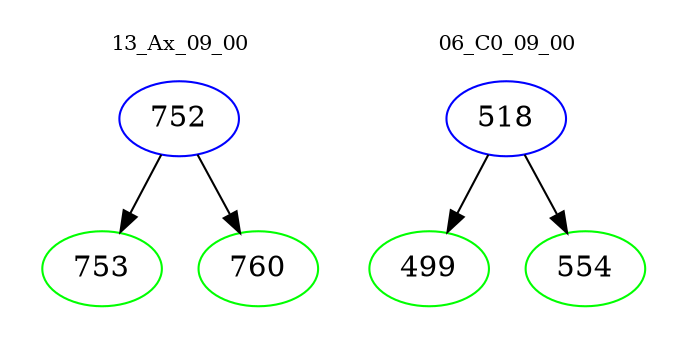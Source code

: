 digraph{
subgraph cluster_0 {
color = white
label = "13_Ax_09_00";
fontsize=10;
T0_752 [label="752", color="blue"]
T0_752 -> T0_753 [color="black"]
T0_753 [label="753", color="green"]
T0_752 -> T0_760 [color="black"]
T0_760 [label="760", color="green"]
}
subgraph cluster_1 {
color = white
label = "06_C0_09_00";
fontsize=10;
T1_518 [label="518", color="blue"]
T1_518 -> T1_499 [color="black"]
T1_499 [label="499", color="green"]
T1_518 -> T1_554 [color="black"]
T1_554 [label="554", color="green"]
}
}
